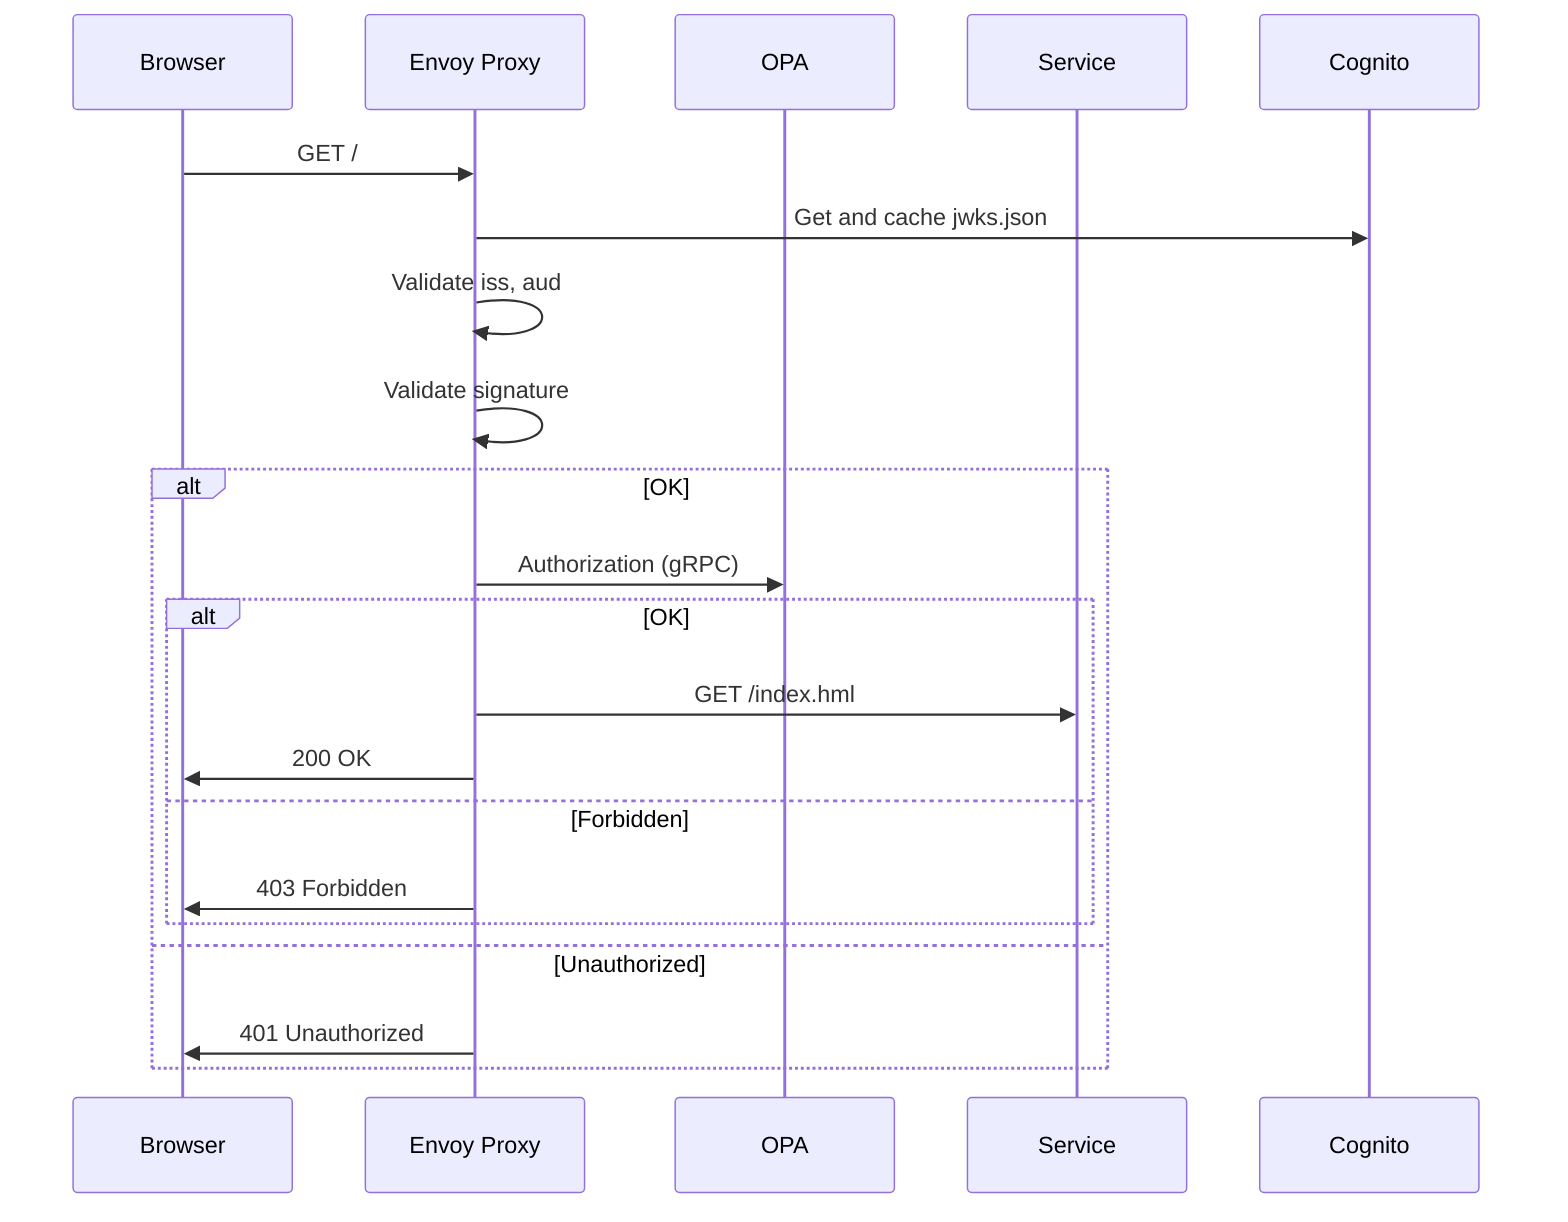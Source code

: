 sequenceDiagram
  participant Browser
  participant Envoy Proxy
  participant OPA
  participant Service
  participant Cognito

  Browser->>Envoy Proxy: GET /
  Envoy Proxy->>Cognito: Get and cache jwks.json
  Envoy Proxy->>Envoy Proxy: Validate iss, aud
  Envoy Proxy->>Envoy Proxy: Validate signature
  alt OK
    Envoy Proxy->>OPA: Authorization (gRPC)
    alt OK
      Envoy Proxy->>Service: GET /index.hml
      Envoy Proxy->>Browser: 200 OK
    else Forbidden
      Envoy Proxy->>Browser: 403 Forbidden
    end
  else Unauthorized
    Envoy Proxy->>Browser: 401 Unauthorized
  end